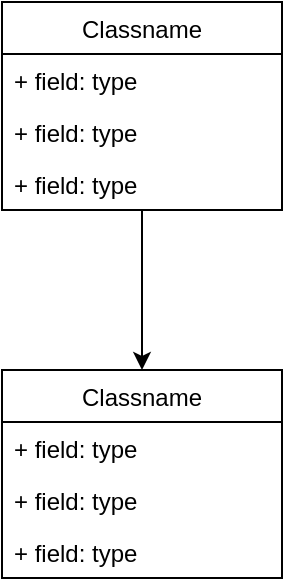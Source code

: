 <mxfile version="14.9.0" type="github">
  <diagram id="tx16TYgF8fl27Jo8ctTH" name="Page-1">
    <mxGraphModel dx="782" dy="482" grid="1" gridSize="10" guides="1" tooltips="1" connect="1" arrows="1" fold="1" page="1" pageScale="1" pageWidth="827" pageHeight="1169" math="0" shadow="0">
      <root>
        <mxCell id="0" />
        <mxCell id="1" parent="0" />
        <mxCell id="CKI4lN53nLvbBYB_jVZR-5" value="" style="edgeStyle=orthogonalEdgeStyle;rounded=0;orthogonalLoop=1;jettySize=auto;html=1;" edge="1" parent="1" source="RXUA0wAqHUJbXgZz22IK-1" target="CKI4lN53nLvbBYB_jVZR-1">
          <mxGeometry relative="1" as="geometry" />
        </mxCell>
        <mxCell id="RXUA0wAqHUJbXgZz22IK-1" value="Classname" style="swimlane;fontStyle=0;childLayout=stackLayout;horizontal=1;startSize=26;fillColor=none;horizontalStack=0;resizeParent=1;resizeParentMax=0;resizeLast=0;collapsible=1;marginBottom=0;" parent="1" vertex="1">
          <mxGeometry x="330" y="200" width="140" height="104" as="geometry" />
        </mxCell>
        <mxCell id="RXUA0wAqHUJbXgZz22IK-2" value="+ field: type" style="text;strokeColor=none;fillColor=none;align=left;verticalAlign=top;spacingLeft=4;spacingRight=4;overflow=hidden;rotatable=0;points=[[0,0.5],[1,0.5]];portConstraint=eastwest;" parent="RXUA0wAqHUJbXgZz22IK-1" vertex="1">
          <mxGeometry y="26" width="140" height="26" as="geometry" />
        </mxCell>
        <mxCell id="RXUA0wAqHUJbXgZz22IK-3" value="+ field: type" style="text;strokeColor=none;fillColor=none;align=left;verticalAlign=top;spacingLeft=4;spacingRight=4;overflow=hidden;rotatable=0;points=[[0,0.5],[1,0.5]];portConstraint=eastwest;" parent="RXUA0wAqHUJbXgZz22IK-1" vertex="1">
          <mxGeometry y="52" width="140" height="26" as="geometry" />
        </mxCell>
        <mxCell id="RXUA0wAqHUJbXgZz22IK-4" value="+ field: type" style="text;strokeColor=none;fillColor=none;align=left;verticalAlign=top;spacingLeft=4;spacingRight=4;overflow=hidden;rotatable=0;points=[[0,0.5],[1,0.5]];portConstraint=eastwest;" parent="RXUA0wAqHUJbXgZz22IK-1" vertex="1">
          <mxGeometry y="78" width="140" height="26" as="geometry" />
        </mxCell>
        <mxCell id="CKI4lN53nLvbBYB_jVZR-1" value="Classname" style="swimlane;fontStyle=0;childLayout=stackLayout;horizontal=1;startSize=26;fillColor=none;horizontalStack=0;resizeParent=1;resizeParentMax=0;resizeLast=0;collapsible=1;marginBottom=0;" vertex="1" parent="1">
          <mxGeometry x="330" y="384" width="140" height="104" as="geometry" />
        </mxCell>
        <mxCell id="CKI4lN53nLvbBYB_jVZR-2" value="+ field: type" style="text;strokeColor=none;fillColor=none;align=left;verticalAlign=top;spacingLeft=4;spacingRight=4;overflow=hidden;rotatable=0;points=[[0,0.5],[1,0.5]];portConstraint=eastwest;" vertex="1" parent="CKI4lN53nLvbBYB_jVZR-1">
          <mxGeometry y="26" width="140" height="26" as="geometry" />
        </mxCell>
        <mxCell id="CKI4lN53nLvbBYB_jVZR-3" value="+ field: type" style="text;strokeColor=none;fillColor=none;align=left;verticalAlign=top;spacingLeft=4;spacingRight=4;overflow=hidden;rotatable=0;points=[[0,0.5],[1,0.5]];portConstraint=eastwest;" vertex="1" parent="CKI4lN53nLvbBYB_jVZR-1">
          <mxGeometry y="52" width="140" height="26" as="geometry" />
        </mxCell>
        <mxCell id="CKI4lN53nLvbBYB_jVZR-4" value="+ field: type" style="text;strokeColor=none;fillColor=none;align=left;verticalAlign=top;spacingLeft=4;spacingRight=4;overflow=hidden;rotatable=0;points=[[0,0.5],[1,0.5]];portConstraint=eastwest;" vertex="1" parent="CKI4lN53nLvbBYB_jVZR-1">
          <mxGeometry y="78" width="140" height="26" as="geometry" />
        </mxCell>
      </root>
    </mxGraphModel>
  </diagram>
</mxfile>
